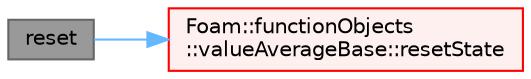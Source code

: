 digraph "reset"
{
 // LATEX_PDF_SIZE
  bgcolor="transparent";
  edge [fontname=Helvetica,fontsize=10,labelfontname=Helvetica,labelfontsize=10];
  node [fontname=Helvetica,fontsize=10,shape=box,height=0.2,width=0.4];
  rankdir="LR";
  Node1 [id="Node000001",label="reset",height=0.2,width=0.4,color="gray40", fillcolor="grey60", style="filled", fontcolor="black",tooltip=" "];
  Node1 -> Node2 [id="edge1_Node000001_Node000002",color="steelblue1",style="solid",tooltip=" "];
  Node2 [id="Node000002",label="Foam::functionObjects\l::valueAverageBase::resetState",height=0.2,width=0.4,color="red", fillcolor="#FFF0F0", style="filled",URL="$classFoam_1_1functionObjects_1_1valueAverageBase.html#ad3abcd092beaed21db3b605024191d9b",tooltip=" "];
}
